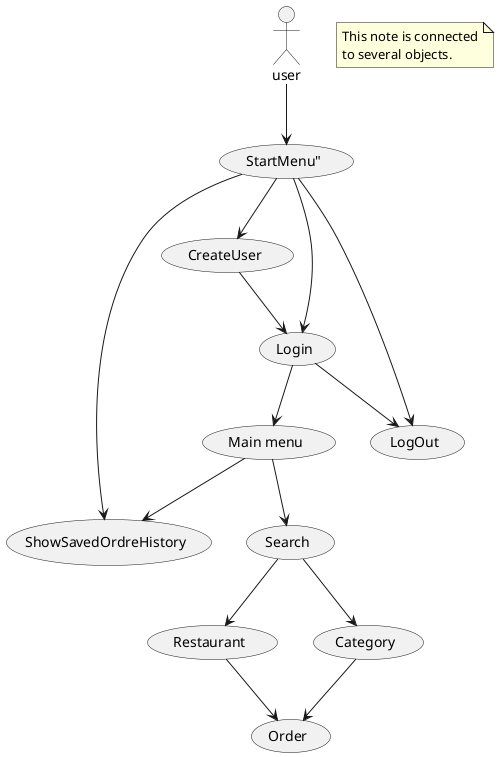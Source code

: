 @startuml
'https://plantuml.com/use-case-diagram

  actor user

  usecase "StartMenu"" as UC1
  usecase "CreateUser" as UC2
  usecase "Login" as UC3
  usecase "Main menu" as UC4
  usecase "Search" as UC5
  usecase "Restaurant" as UC6
  usecase "Category" as UC7
  usecase "Order" as UC8
  usecase "ShowSavedOrdreHistory" as UC9
  usecase "LogOut" as UC10


user --> UC1
UC1 --> UC9
UC1 --> UC2
UC1 --> UC10
UC2 --> UC3
UC1 --> UC3
UC3 --> UC4
UC3 --> UC10
UC4 --> UC5
UC5 --> UC6
UC6 --> UC8
UC5 --> UC7
UC7 --> UC8
UC4 --> UC9





note "This note is connected\nto several objects." as N2
@enduml


